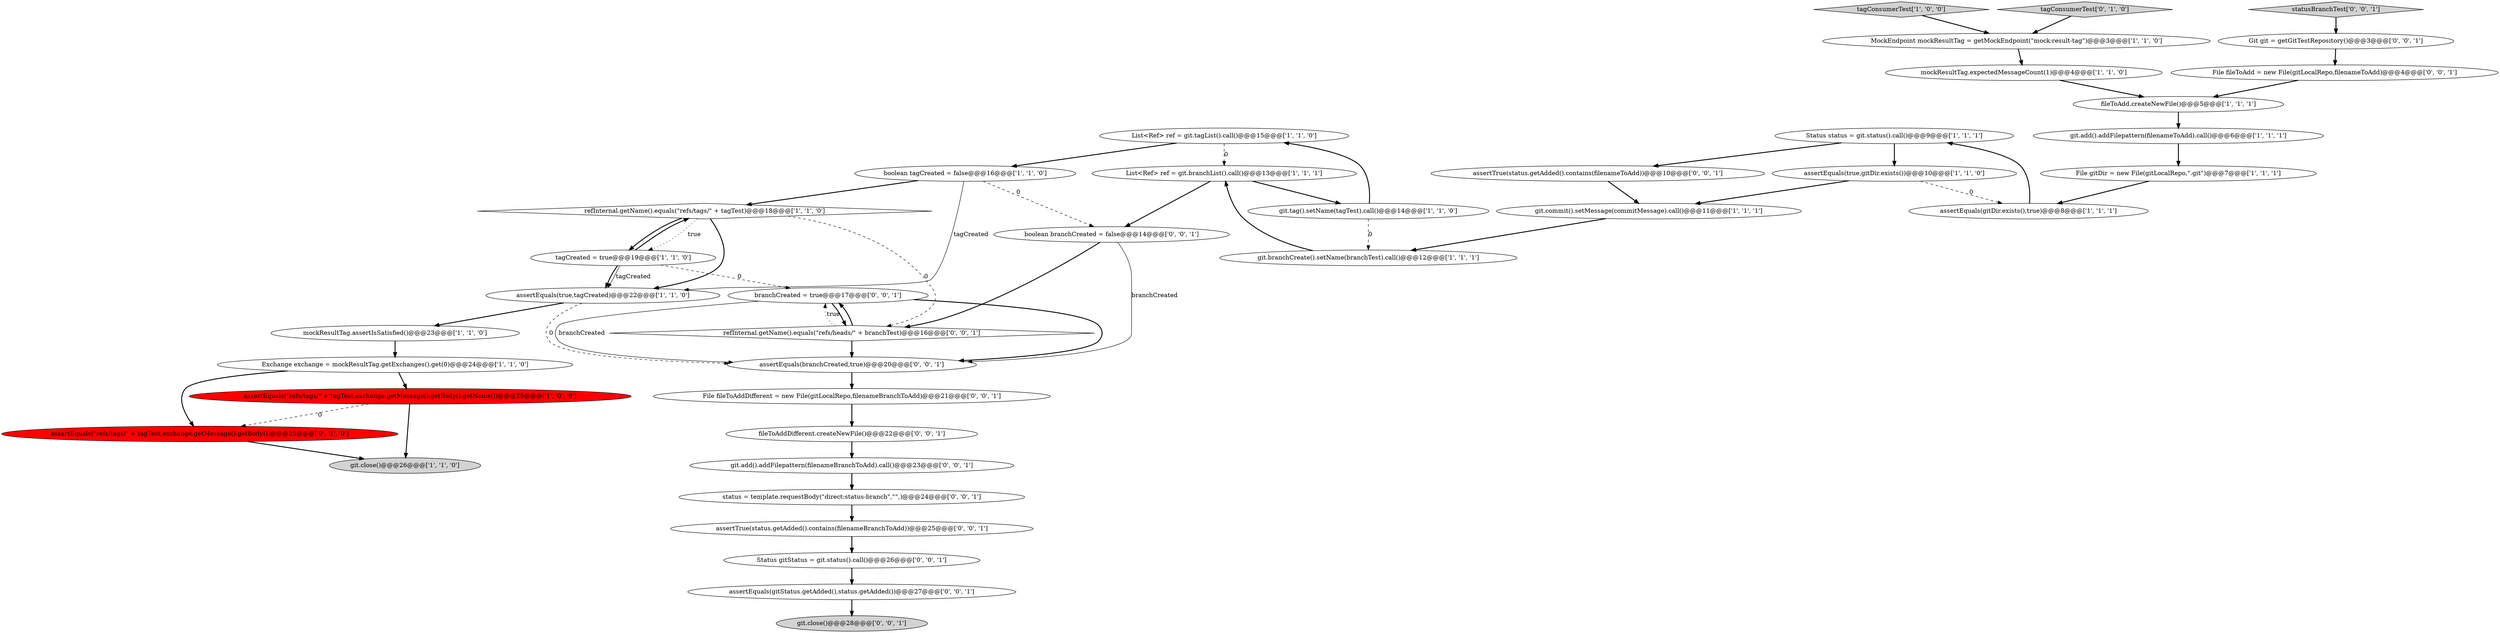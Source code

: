 digraph {
5 [style = filled, label = "List<Ref> ref = git.tagList().call()@@@15@@@['1', '1', '0']", fillcolor = white, shape = ellipse image = "AAA0AAABBB1BBB"];
30 [style = filled, label = "fileToAddDifferent.createNewFile()@@@22@@@['0', '0', '1']", fillcolor = white, shape = ellipse image = "AAA0AAABBB3BBB"];
31 [style = filled, label = "git.close()@@@28@@@['0', '0', '1']", fillcolor = lightgray, shape = ellipse image = "AAA0AAABBB3BBB"];
14 [style = filled, label = "tagCreated = true@@@19@@@['1', '1', '0']", fillcolor = white, shape = ellipse image = "AAA0AAABBB1BBB"];
4 [style = filled, label = "assertEquals(\"refs/tags/\" + tagTest,exchange.getMessage().getBody().getName())@@@25@@@['1', '0', '0']", fillcolor = red, shape = ellipse image = "AAA1AAABBB1BBB"];
38 [style = filled, label = "assertEquals(branchCreated,true)@@@20@@@['0', '0', '1']", fillcolor = white, shape = ellipse image = "AAA0AAABBB3BBB"];
1 [style = filled, label = "git.commit().setMessage(commitMessage).call()@@@11@@@['1', '1', '1']", fillcolor = white, shape = ellipse image = "AAA0AAABBB1BBB"];
29 [style = filled, label = "git.add().addFilepattern(filenameBranchToAdd).call()@@@23@@@['0', '0', '1']", fillcolor = white, shape = ellipse image = "AAA0AAABBB3BBB"];
16 [style = filled, label = "git.tag().setName(tagTest).call()@@@14@@@['1', '1', '0']", fillcolor = white, shape = ellipse image = "AAA0AAABBB1BBB"];
20 [style = filled, label = "MockEndpoint mockResultTag = getMockEndpoint(\"mock:result-tag\")@@@3@@@['1', '1', '0']", fillcolor = white, shape = ellipse image = "AAA0AAABBB1BBB"];
8 [style = filled, label = "mockResultTag.assertIsSatisfied()@@@23@@@['1', '1', '0']", fillcolor = white, shape = ellipse image = "AAA0AAABBB1BBB"];
18 [style = filled, label = "boolean tagCreated = false@@@16@@@['1', '1', '0']", fillcolor = white, shape = ellipse image = "AAA0AAABBB1BBB"];
25 [style = filled, label = "assertTrue(status.getAdded().contains(filenameToAdd))@@@10@@@['0', '0', '1']", fillcolor = white, shape = ellipse image = "AAA0AAABBB3BBB"];
13 [style = filled, label = "git.close()@@@26@@@['1', '1', '0']", fillcolor = lightgray, shape = ellipse image = "AAA0AAABBB1BBB"];
12 [style = filled, label = "refInternal.getName().equals(\"refs/tags/\" + tagTest)@@@18@@@['1', '1', '0']", fillcolor = white, shape = diamond image = "AAA0AAABBB1BBB"];
15 [style = filled, label = "git.branchCreate().setName(branchTest).call()@@@12@@@['1', '1', '1']", fillcolor = white, shape = ellipse image = "AAA0AAABBB1BBB"];
32 [style = filled, label = "status = template.requestBody(\"direct:status-branch\",\"\",)@@@24@@@['0', '0', '1']", fillcolor = white, shape = ellipse image = "AAA0AAABBB3BBB"];
24 [style = filled, label = "statusBranchTest['0', '0', '1']", fillcolor = lightgray, shape = diamond image = "AAA0AAABBB3BBB"];
28 [style = filled, label = "assertEquals(gitStatus.getAdded(),status.getAdded())@@@27@@@['0', '0', '1']", fillcolor = white, shape = ellipse image = "AAA0AAABBB3BBB"];
23 [style = filled, label = "assertEquals(\"refs/tags/\" + tagTest,exchange.getMessage().getBody())@@@25@@@['0', '1', '0']", fillcolor = red, shape = ellipse image = "AAA1AAABBB2BBB"];
22 [style = filled, label = "tagConsumerTest['0', '1', '0']", fillcolor = lightgray, shape = diamond image = "AAA0AAABBB2BBB"];
19 [style = filled, label = "mockResultTag.expectedMessageCount(1)@@@4@@@['1', '1', '0']", fillcolor = white, shape = ellipse image = "AAA0AAABBB1BBB"];
17 [style = filled, label = "assertEquals(gitDir.exists(),true)@@@8@@@['1', '1', '1']", fillcolor = white, shape = ellipse image = "AAA0AAABBB1BBB"];
37 [style = filled, label = "File fileToAddDifferent = new File(gitLocalRepo,filenameBranchToAdd)@@@21@@@['0', '0', '1']", fillcolor = white, shape = ellipse image = "AAA0AAABBB3BBB"];
9 [style = filled, label = "Status status = git.status().call()@@@9@@@['1', '1', '1']", fillcolor = white, shape = ellipse image = "AAA0AAABBB1BBB"];
21 [style = filled, label = "Exchange exchange = mockResultTag.getExchanges().get(0)@@@24@@@['1', '1', '0']", fillcolor = white, shape = ellipse image = "AAA0AAABBB1BBB"];
6 [style = filled, label = "assertEquals(true,gitDir.exists())@@@10@@@['1', '1', '0']", fillcolor = white, shape = ellipse image = "AAA0AAABBB1BBB"];
26 [style = filled, label = "Status gitStatus = git.status().call()@@@26@@@['0', '0', '1']", fillcolor = white, shape = ellipse image = "AAA0AAABBB3BBB"];
11 [style = filled, label = "File gitDir = new File(gitLocalRepo,\".git\")@@@7@@@['1', '1', '1']", fillcolor = white, shape = ellipse image = "AAA0AAABBB1BBB"];
2 [style = filled, label = "git.add().addFilepattern(filenameToAdd).call()@@@6@@@['1', '1', '1']", fillcolor = white, shape = ellipse image = "AAA0AAABBB1BBB"];
27 [style = filled, label = "File fileToAdd = new File(gitLocalRepo,filenameToAdd)@@@4@@@['0', '0', '1']", fillcolor = white, shape = ellipse image = "AAA0AAABBB3BBB"];
7 [style = filled, label = "fileToAdd.createNewFile()@@@5@@@['1', '1', '1']", fillcolor = white, shape = ellipse image = "AAA0AAABBB1BBB"];
36 [style = filled, label = "boolean branchCreated = false@@@14@@@['0', '0', '1']", fillcolor = white, shape = ellipse image = "AAA0AAABBB3BBB"];
3 [style = filled, label = "assertEquals(true,tagCreated)@@@22@@@['1', '1', '0']", fillcolor = white, shape = ellipse image = "AAA0AAABBB1BBB"];
0 [style = filled, label = "List<Ref> ref = git.branchList().call()@@@13@@@['1', '1', '1']", fillcolor = white, shape = ellipse image = "AAA0AAABBB1BBB"];
10 [style = filled, label = "tagConsumerTest['1', '0', '0']", fillcolor = lightgray, shape = diamond image = "AAA0AAABBB1BBB"];
35 [style = filled, label = "branchCreated = true@@@17@@@['0', '0', '1']", fillcolor = white, shape = ellipse image = "AAA0AAABBB3BBB"];
39 [style = filled, label = "assertTrue(status.getAdded().contains(filenameBranchToAdd))@@@25@@@['0', '0', '1']", fillcolor = white, shape = ellipse image = "AAA0AAABBB3BBB"];
33 [style = filled, label = "refInternal.getName().equals(\"refs/heads/\" + branchTest)@@@16@@@['0', '0', '1']", fillcolor = white, shape = diamond image = "AAA0AAABBB3BBB"];
34 [style = filled, label = "Git git = getGitTestRepository()@@@3@@@['0', '0', '1']", fillcolor = white, shape = ellipse image = "AAA0AAABBB3BBB"];
16->15 [style = dashed, label="0"];
14->3 [style = bold, label=""];
0->16 [style = bold, label=""];
14->3 [style = solid, label="tagCreated"];
33->35 [style = bold, label=""];
10->20 [style = bold, label=""];
25->1 [style = bold, label=""];
12->33 [style = dashed, label="0"];
36->38 [style = solid, label="branchCreated"];
37->30 [style = bold, label=""];
1->15 [style = bold, label=""];
17->9 [style = bold, label=""];
28->31 [style = bold, label=""];
4->13 [style = bold, label=""];
3->38 [style = dashed, label="0"];
35->33 [style = bold, label=""];
18->12 [style = bold, label=""];
24->34 [style = bold, label=""];
6->17 [style = dashed, label="0"];
35->38 [style = solid, label="branchCreated"];
5->18 [style = bold, label=""];
36->33 [style = bold, label=""];
30->29 [style = bold, label=""];
39->26 [style = bold, label=""];
0->36 [style = bold, label=""];
9->6 [style = bold, label=""];
6->1 [style = bold, label=""];
12->14 [style = dotted, label="true"];
33->35 [style = dotted, label="true"];
22->20 [style = bold, label=""];
38->37 [style = bold, label=""];
23->13 [style = bold, label=""];
7->2 [style = bold, label=""];
18->36 [style = dashed, label="0"];
3->8 [style = bold, label=""];
15->0 [style = bold, label=""];
14->12 [style = bold, label=""];
27->7 [style = bold, label=""];
9->25 [style = bold, label=""];
29->32 [style = bold, label=""];
12->14 [style = bold, label=""];
16->5 [style = bold, label=""];
8->21 [style = bold, label=""];
11->17 [style = bold, label=""];
33->38 [style = bold, label=""];
5->0 [style = dashed, label="0"];
32->39 [style = bold, label=""];
14->35 [style = dashed, label="0"];
12->3 [style = bold, label=""];
35->38 [style = bold, label=""];
26->28 [style = bold, label=""];
20->19 [style = bold, label=""];
34->27 [style = bold, label=""];
4->23 [style = dashed, label="0"];
19->7 [style = bold, label=""];
2->11 [style = bold, label=""];
18->3 [style = solid, label="tagCreated"];
21->4 [style = bold, label=""];
21->23 [style = bold, label=""];
}
